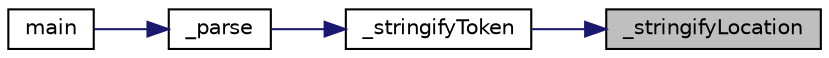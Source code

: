 digraph "_stringifyLocation"
{
 // LATEX_PDF_SIZE
  edge [fontname="Helvetica",fontsize="10",labelfontname="Helvetica",labelfontsize="10"];
  node [fontname="Helvetica",fontsize="10",shape=record];
  rankdir="RL";
  Node1 [label="_stringifyLocation",height=0.2,width=0.4,color="black", fillcolor="grey75", style="filled", fontcolor="black",tooltip="Stringify a location structure to the format 'file=s, line=d, column=d'."];
  Node1 -> Node2 [dir="back",color="midnightblue",fontsize="10",style="solid",fontname="Helvetica"];
  Node2 [label="_stringifyToken",height=0.2,width=0.4,color="black", fillcolor="white", style="filled",URL="$db/d58/group__TOKEN.html#ga64540ed8048da126162d7e49a6fef735",tooltip="Stringify a token with all its fields into a static chars buffer and return a pointer to that buffer'..."];
  Node2 -> Node3 [dir="back",color="midnightblue",fontsize="10",style="solid",fontname="Helvetica"];
  Node3 [label="_parse",height=0.2,width=0.4,color="black", fillcolor="white", style="filled",URL="$d2/d72/parser_8c.html#aa13b44093a9b4f501c43f640be3790ec",tooltip=" "];
  Node3 -> Node4 [dir="back",color="midnightblue",fontsize="10",style="solid",fontname="Helvetica"];
  Node4 [label="main",height=0.2,width=0.4,color="black", fillcolor="white", style="filled",URL="$d0/d29/main_8c.html#a3c04138a5bfe5d72780bb7e82a18e627",tooltip=" "];
}
